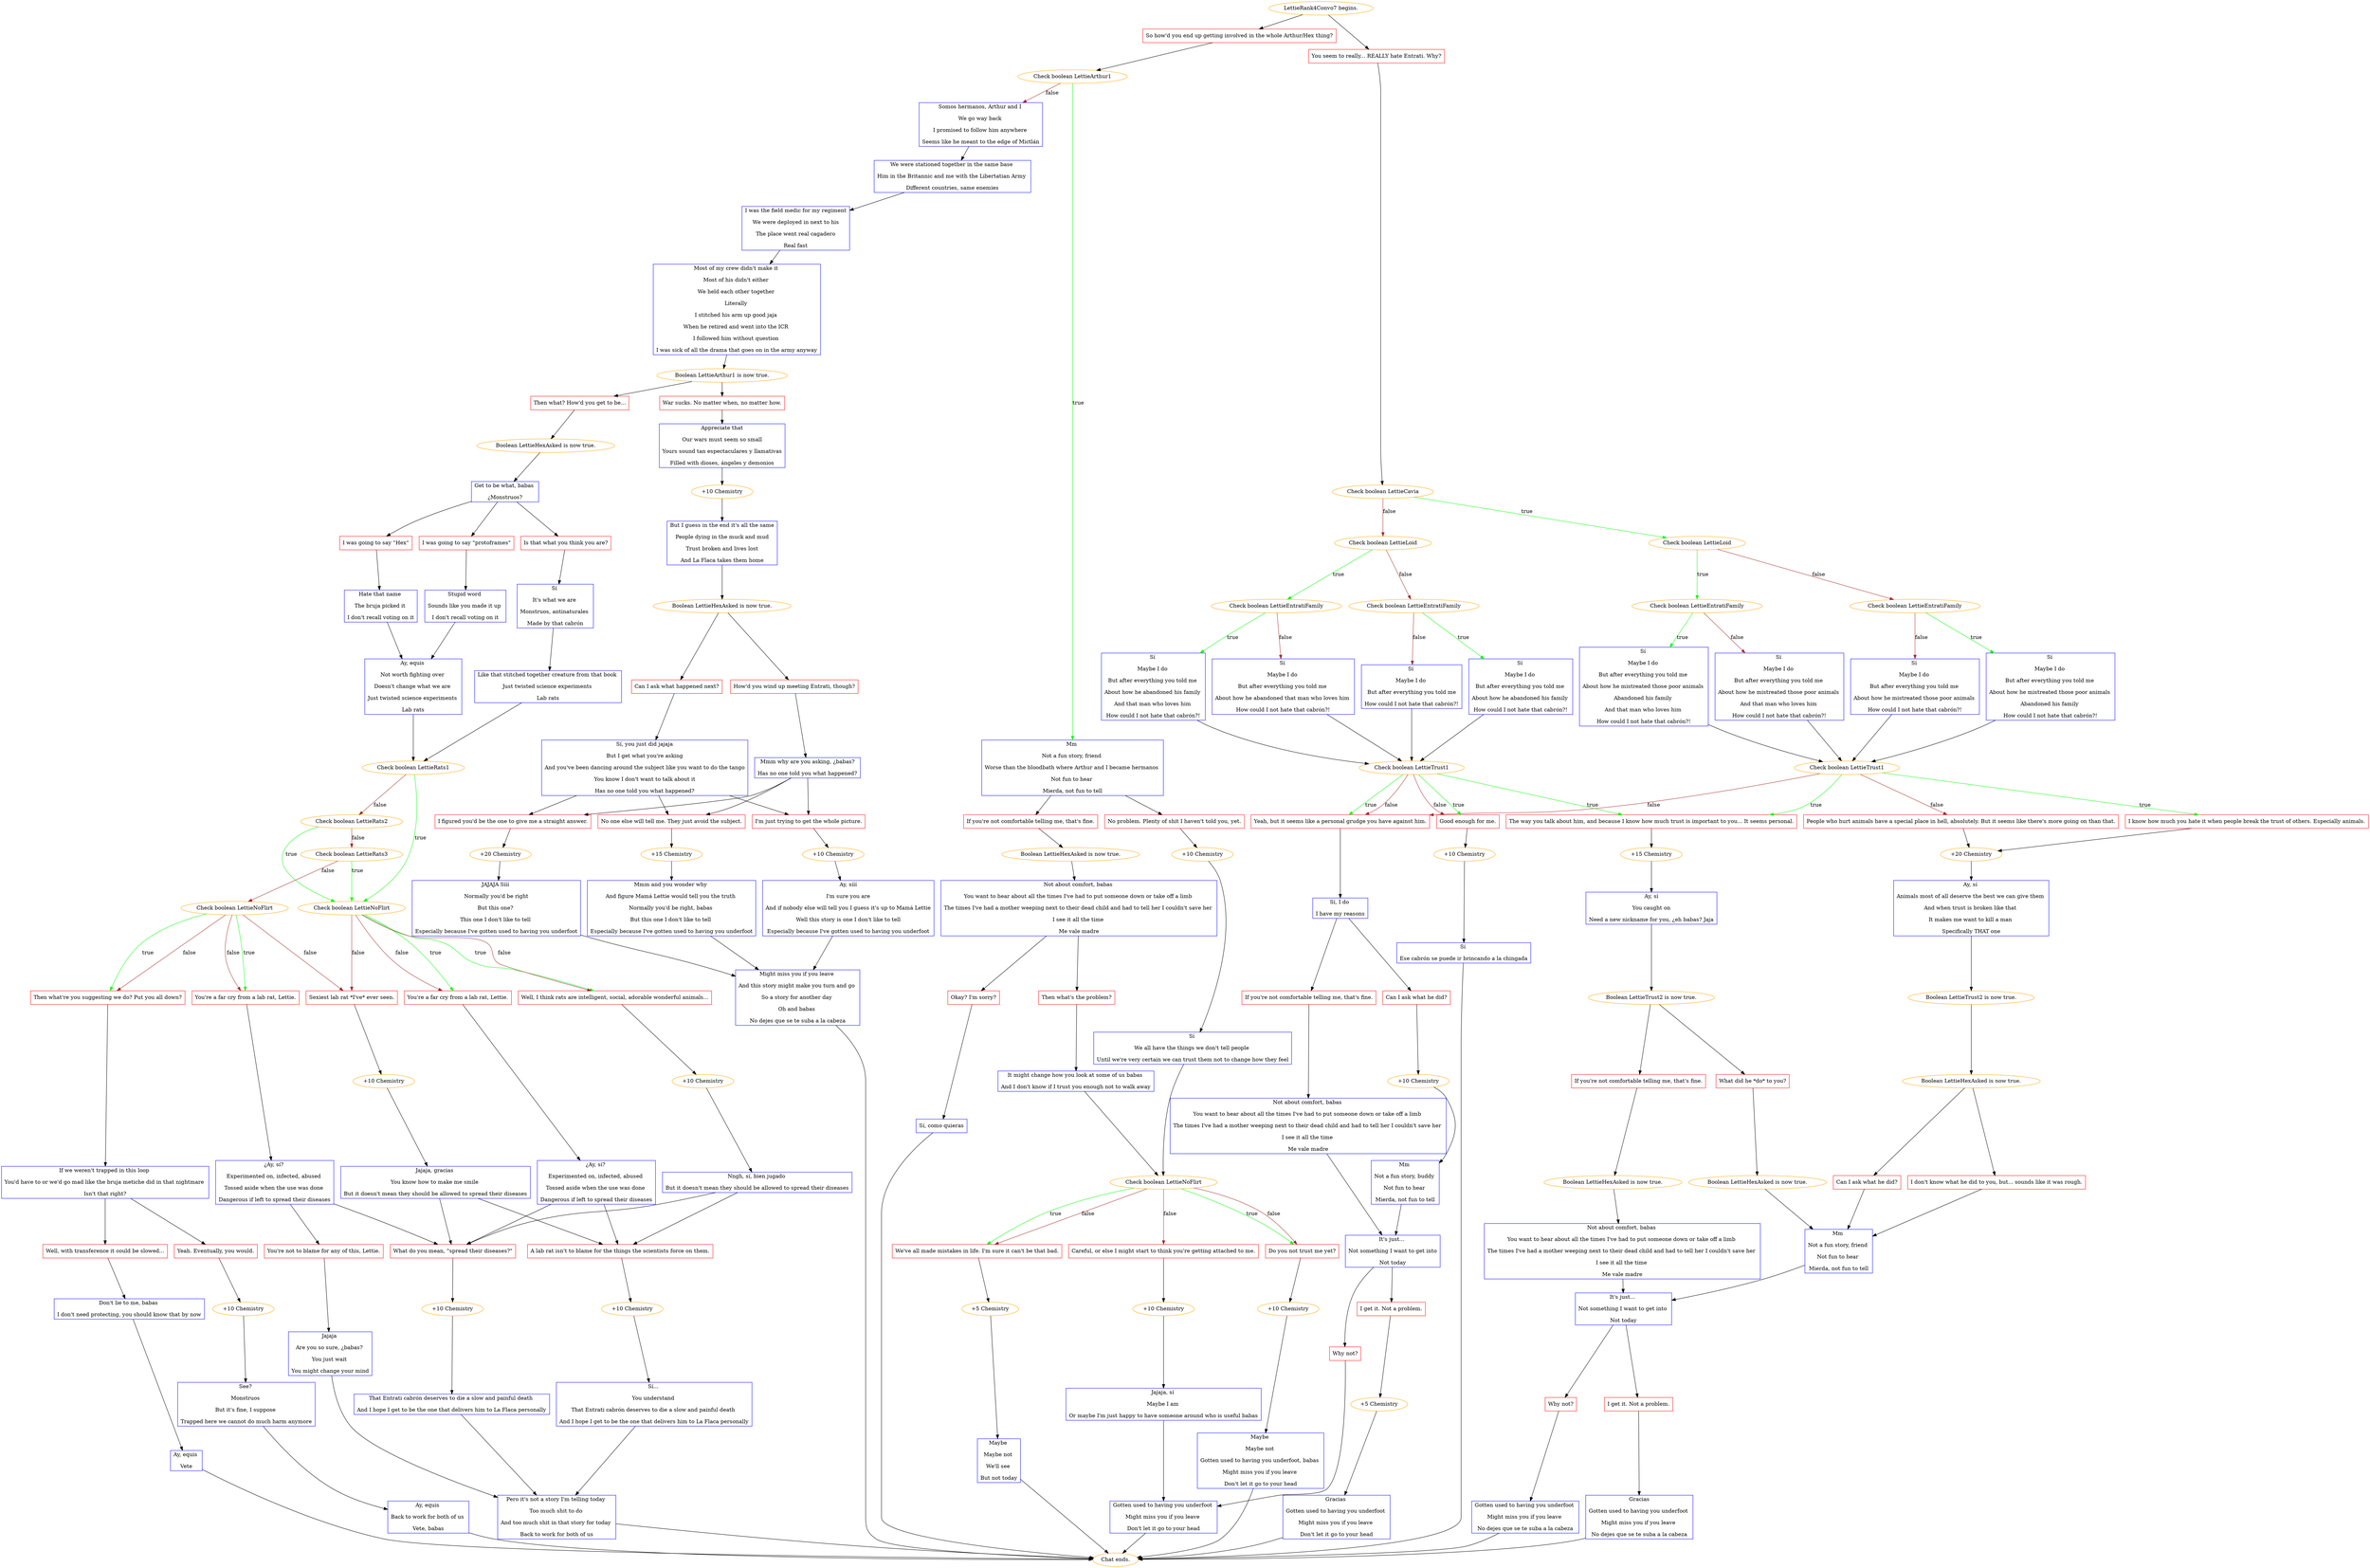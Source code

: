 digraph {
	"LettieRank4Convo7 begins." [color=orange];
		"LettieRank4Convo7 begins." -> j3544524997;
		"LettieRank4Convo7 begins." -> j2279222356;
	j3544524997 [label="So how'd you end up getting involved in the whole Arthur/Hex thing?",shape=box,color=red];
		j3544524997 -> j4198542070;
	j2279222356 [label="You seem to really... REALLY hate Entrati. Why?",shape=box,color=red];
		j2279222356 -> j2175398176;
	j4198542070 [label="Check boolean LettieArthur1",color=orange];
		j4198542070 -> j1003913311 [label=true,color=green];
		j4198542070 -> j3406795131 [label=false,color=brown];
	j2175398176 [label="Check boolean LettieCavia",color=orange];
		j2175398176 -> j1722245119 [label=true,color=green];
		j2175398176 -> j1462679647 [label=false,color=brown];
	j1003913311 [label="Mm 
Not a fun story, friend 
Worse than the bloodbath where Arthur and I became hermanos 
Not fun to hear 
Mierda, not fun to tell",shape=box,color=blue];
		j1003913311 -> j2218279090;
		j1003913311 -> j226367324;
	j3406795131 [label="Somos hermanos, Arthur and I 
We go way back 
I promised to follow him anywhere 
Seems like he meant to the edge of Mictlán",shape=box,color=blue];
		j3406795131 -> j1222424222;
	j1722245119 [label="Check boolean LettieLoid",color=orange];
		j1722245119 -> j3683673357 [label=true,color=green];
		j1722245119 -> j2031439129 [label=false,color=brown];
	j1462679647 [label="Check boolean LettieLoid",color=orange];
		j1462679647 -> j2648971353 [label=true,color=green];
		j1462679647 -> j427738219 [label=false,color=brown];
	j2218279090 [label="If you're not comfortable telling me, that's fine.",shape=box,color=red];
		j2218279090 -> j4210569117;
	j226367324 [label="No problem. Plenty of shit I haven't told you, yet.",shape=box,color=red];
		j226367324 -> j3211656606;
	j1222424222 [label="We were stationed together in the same base 
Him in the Britannic and me with the Libertatian Army 
Different countries, same enemies",shape=box,color=blue];
		j1222424222 -> j47088500;
	j3683673357 [label="Check boolean LettieEntratiFamily",color=orange];
		j3683673357 -> j3724174103 [label=true,color=green];
		j3683673357 -> j61478069 [label=false,color=brown];
	j2031439129 [label="Check boolean LettieEntratiFamily",color=orange];
		j2031439129 -> j3942038629 [label=true,color=green];
		j2031439129 -> j2731622697 [label=false,color=brown];
	j2648971353 [label="Check boolean LettieEntratiFamily",color=orange];
		j2648971353 -> j124097172 [label=true,color=green];
		j2648971353 -> j1786543602 [label=false,color=brown];
	j427738219 [label="Check boolean LettieEntratiFamily",color=orange];
		j427738219 -> j2756980496 [label=true,color=green];
		j427738219 -> j3732579463 [label=false,color=brown];
	j4210569117 [label="Boolean LettieHexAsked is now true.",color=orange];
		j4210569117 -> j4137339440;
	j3211656606 [label="+10 Chemistry",color=orange];
		j3211656606 -> j1234280406;
	j47088500 [label="I was the field medic for my regiment
We were deployed in next to his
The place went real cagadero
Real fast",shape=box,color=blue];
		j47088500 -> j1399801435;
	j3724174103 [label="Sí 
Maybe I do 
But after everything you told me 
About how he mistreated those poor animals 
Abandoned his family 
And that man who loves him 
How could I not hate that cabrón?!",shape=box,color=blue];
		j3724174103 -> j2607963402;
	j61478069 [label="Sí 
Maybe I do 
But after everything you told me 
About how he mistreated those poor animals 
And that man who loves him 
How could I not hate that cabrón?!",shape=box,color=blue];
		j61478069 -> j2607963402;
	j3942038629 [label="Sí 
Maybe I do 
But after everything you told me 
About how he mistreated those poor animals 
Abandoned his family 
How could I not hate that cabrón?!",shape=box,color=blue];
		j3942038629 -> j2607963402;
	j2731622697 [label="Sí 
Maybe I do 
But after everything you told me 
About how he mistreated those poor animals 
How could I not hate that cabrón?!",shape=box,color=blue];
		j2731622697 -> j2607963402;
	j124097172 [label="Sí 
Maybe I do 
But after everything you told me 
About how he abandoned his family 
And that man who loves him 
How could I not hate that cabrón?!",shape=box,color=blue];
		j124097172 -> j2639192224;
	j1786543602 [label="Sí 
Maybe I do 
But after everything you told me 
About how he abandoned that man who loves him 
How could I not hate that cabrón?!",shape=box,color=blue];
		j1786543602 -> j2639192224;
	j2756980496 [label="Sí 
Maybe I do 
But after everything you told me 
About how he abandoned his family 
How could I not hate that cabrón?!",shape=box,color=blue];
		j2756980496 -> j2639192224;
	j3732579463 [label="Sí 
Maybe I do 
But after everything you told me
How could I not hate that cabrón?!",shape=box,color=blue];
		j3732579463 -> j2639192224;
	j4137339440 [label="Not about comfort, babas 
You want to hear about all the times I've had to put someone down or take off a limb 
The times I've had a mother weeping next to their dead child and had to tell her I couldn't save her 
I see it all the time 
Me vale madre",shape=box,color=blue];
		j4137339440 -> j2789540444;
		j4137339440 -> j1392113892;
	j1234280406 [label="Sí 
We all have the things we don't tell people 
Until we're very certain we can trust them not to change how they feel",shape=box,color=blue];
		j1234280406 -> j3334597494;
	j1399801435 [label="Most of my crew didn't make it 
Most of his didn't either 
We held each other together 
Literally 
I stitched his arm up good jaja 
When he retired and went into the ICR 
I followed him without question 
I was sick of all the drama that goes on in the army anyway",shape=box,color=blue];
		j1399801435 -> j3199073178;
	j2607963402 [label="Check boolean LettieTrust1",color=orange];
		j2607963402 -> j184041099 [label=true,color=green];
		j2607963402 -> j1296672872 [label=true,color=green];
		j2607963402 -> j3899471602 [label=false,color=brown];
		j2607963402 -> j786644453 [label=false,color=brown];
	j2639192224 [label="Check boolean LettieTrust1",color=orange];
		j2639192224 -> j184041099 [label=true,color=green];
		j2639192224 -> j786644453 [label=true,color=green];
		j2639192224 -> j2382576337 [label=true,color=green];
		j2639192224 -> j786644453 [label=false,color=brown];
		j2639192224 -> j2382576337 [label=false,color=brown];
	j2789540444 [label="Then what's the problem?",shape=box,color=red];
		j2789540444 -> j405702629;
	j1392113892 [label="Okay? I'm sorry?",shape=box,color=red];
		j1392113892 -> j2884352241;
	j3334597494 [label="Check boolean LettieNoFlirt",color=orange];
		j3334597494 -> j3854745701 [label=true,color=green];
		j3334597494 -> j3877880652 [label=true,color=green];
		j3334597494 -> j3854745701 [label=false,color=brown];
		j3334597494 -> j3877880652 [label=false,color=brown];
		j3334597494 -> j991658793 [label=false,color=brown];
	j3199073178 [label="Boolean LettieArthur1 is now true.",color=orange];
		j3199073178 -> j1499819035;
		j3199073178 -> j280334821;
	j184041099 [label="The way you talk about him, and because I know how much trust is important to you... It seems personal.",shape=box,color=red];
		j184041099 -> j95788537;
	j1296672872 [label="I know how much you hate it when people break the trust of others. Especially animals.",shape=box,color=red];
		j1296672872 -> j2123016328;
	j3899471602 [label="People who hurt animals have a special place in hell, absolutely. But it seems like there's more going on than that.",shape=box,color=red];
		j3899471602 -> j2123016328;
	j786644453 [label="Yeah, but it seems like a personal grudge you have against him.",shape=box,color=red];
		j786644453 -> j1957569195;
	j2382576337 [label="Good enough for me.",shape=box,color=red];
		j2382576337 -> j3934167029;
	j405702629 [label="It might change how you look at some of us babas 
And I don't know if I trust you enough not to walk away",shape=box,color=blue];
		j405702629 -> j3334597494;
	j2884352241 [label="Sí, como quieras",shape=box,color=blue];
		j2884352241 -> "Chat ends.";
	j3854745701 [label="Do you not trust me yet?",shape=box,color=red];
		j3854745701 -> j3989578047;
	j3877880652 [label="We've all made mistakes in life. I'm sure it can't be that bad.",shape=box,color=red];
		j3877880652 -> j4226880971;
	j991658793 [label="Careful, or else I might start to think you're getting attached to me.",shape=box,color=red];
		j991658793 -> j1361858393;
	j1499819035 [label="Then what? How'd you get to be...",shape=box,color=red];
		j1499819035 -> j810874360;
	j280334821 [label="War sucks. No matter when, no matter how.",shape=box,color=red];
		j280334821 -> j4145214825;
	j95788537 [label="+15 Chemistry",color=orange];
		j95788537 -> j2044841799;
	j2123016328 [label="+20 Chemistry",color=orange];
		j2123016328 -> j3119507267;
	j1957569195 [label="Sí, I do 
I have my reasons",shape=box,color=blue];
		j1957569195 -> j4133119550;
		j1957569195 -> j3679428508;
	j3934167029 [label="+10 Chemistry",color=orange];
		j3934167029 -> j2545343613;
	"Chat ends." [color=orange];
	j3989578047 [label="+10 Chemistry",color=orange];
		j3989578047 -> j205957130;
	j4226880971 [label="+5 Chemistry",color=orange];
		j4226880971 -> j3096312898;
	j1361858393 [label="+10 Chemistry",color=orange];
		j1361858393 -> j3144973937;
	j810874360 [label="Boolean LettieHexAsked is now true.",color=orange];
		j810874360 -> j3854301837;
	j4145214825 [label="Appreciate that
Our wars must seem so small
Yours sound tan espectaculares y llamativas
Filled with dioses, ángeles y demonios",shape=box,color=blue];
		j4145214825 -> j2752495184;
	j2044841799 [label="Ay, sí
You caught on
Need a new nickname for you, ¿eh babas? Jaja",shape=box,color=blue];
		j2044841799 -> j361145228;
	j3119507267 [label="Ay, sí 
Animals most of all deserve the best we can give them 
And when trust is broken like that 
It makes me want to kill a man 
Specifically THAT one",shape=box,color=blue];
		j3119507267 -> j3851817314;
	j4133119550 [label="Can I ask what he did?",shape=box,color=red];
		j4133119550 -> j506041623;
	j3679428508 [label="If you're not comfortable telling me, that's fine.",shape=box,color=red];
		j3679428508 -> j3874982622;
	j2545343613 [label="Sí 
Ese cabrón se puede ir brincando a la chingada",shape=box,color=blue];
		j2545343613 -> "Chat ends.";
	j205957130 [label="Maybe 
Maybe not 
Gotten used to having you underfoot, babas 
Might miss you if you leave 
Don't let it go to your head",shape=box,color=blue];
		j205957130 -> "Chat ends.";
	j3096312898 [label="Maybe 
Maybe not 
We'll see 
But not today",shape=box,color=blue];
		j3096312898 -> "Chat ends.";
	j3144973937 [label="Jajaja, sí 
Maybe I am 
Or maybe I'm just happy to have someone around who is useful babas",shape=box,color=blue];
		j3144973937 -> j1479769695;
	j3854301837 [label="Get to be what, babas 
¿Monstruos?",shape=box,color=blue];
		j3854301837 -> j2534967988;
		j3854301837 -> j1086033112;
		j3854301837 -> j246603334;
	j2752495184 [label="+10 Chemistry",color=orange];
		j2752495184 -> j578685666;
	j361145228 [label="Boolean LettieTrust2 is now true.",color=orange];
		j361145228 -> j353305298;
		j361145228 -> j1158166161;
	j3851817314 [label="Boolean LettieTrust2 is now true.",color=orange];
		j3851817314 -> j2496314247;
	j506041623 [label="+10 Chemistry",color=orange];
		j506041623 -> j797376394;
	j3874982622 [label="Not about comfort, babas 
You want to hear about all the times I've had to put someone down or take off a limb 
The times I've had a mother weeping next to their dead child and had to tell her I couldn't save her 
I see it all the time 
Me vale madre",shape=box,color=blue];
		j3874982622 -> j2244764382;
	j1479769695 [label="Gotten used to having you underfoot 
Might miss you if you leave 
Don't let it go to your head",shape=box,color=blue];
		j1479769695 -> "Chat ends.";
	j2534967988 [label="I was going to say \"Hex\"",shape=box,color=red];
		j2534967988 -> j80216590;
	j1086033112 [label="I was going to say \"protoframes\"",shape=box,color=red];
		j1086033112 -> j3789406573;
	j246603334 [label="Is that what you think you are?",shape=box,color=red];
		j246603334 -> j143962683;
	j578685666 [label="But I guess in the end it's all the same
People dying in the muck and mud
Trust broken and lives lost
And La Flaca takes them home",shape=box,color=blue];
		j578685666 -> j537791958;
	j353305298 [label="If you're not comfortable telling me, that's fine.",shape=box,color=red];
		j353305298 -> j1546779174;
	j1158166161 [label="What did he *do* to you?",shape=box,color=red];
		j1158166161 -> j1725123203;
	j2496314247 [label="Boolean LettieHexAsked is now true.",color=orange];
		j2496314247 -> j1114282050;
		j2496314247 -> j2402215704;
	j797376394 [label="Mm 
Not a fun story, buddy 
Not fun to hear 
Mierda, not fun to tell",shape=box,color=blue];
		j797376394 -> j2244764382;
	j2244764382 [label="It's just... 
Not something I want to get into
Not today",shape=box,color=blue];
		j2244764382 -> j4025421707;
		j2244764382 -> j343162421;
	j80216590 [label="Hate that name 
The bruja picked it 
I don't recall voting on it",shape=box,color=blue];
		j80216590 -> j2910440960;
	j3789406573 [label="Stupid word 
Sounds like you made it up 
I don't recall voting on it",shape=box,color=blue];
		j3789406573 -> j2910440960;
	j143962683 [label="Sí 
It's what we are 
Monstruos, antinaturales 
Made by that cabrón",shape=box,color=blue];
		j143962683 -> j3998011074;
	j537791958 [label="Boolean LettieHexAsked is now true.",color=orange];
		j537791958 -> j3304628822;
		j537791958 -> j2787350684;
	j1546779174 [label="Boolean LettieHexAsked is now true.",color=orange];
		j1546779174 -> j2030735937;
	j1725123203 [label="Boolean LettieHexAsked is now true.",color=orange];
		j1725123203 -> j2716935231;
	j1114282050 [label="I don't know what he did to you, but... sounds like it was rough.",shape=box,color=red];
		j1114282050 -> j2716935231;
	j2402215704 [label="Can I ask what he did?",shape=box,color=red];
		j2402215704 -> j2716935231;
	j4025421707 [label="Why not?",shape=box,color=red];
		j4025421707 -> j1479769695;
	j343162421 [label="I get it. Not a problem.",shape=box,color=red];
		j343162421 -> j63194486;
	j2910440960 [label="Ay, equis 
Not worth fighting over 
Doesn't change what we are 
Just twisted science experiments 
Lab rats",shape=box,color=blue];
		j2910440960 -> j576232559;
	j3998011074 [label="Like that stitched together creature from that book 
Just twisted science experiments 
Lab rats",shape=box,color=blue];
		j3998011074 -> j576232559;
	j3304628822 [label="How'd you wind up meeting Entrati, though?",shape=box,color=red];
		j3304628822 -> j1948602514;
	j2787350684 [label="Can I ask what happened next?",shape=box,color=red];
		j2787350684 -> j4170386790;
	j2030735937 [label="Not about comfort, babas 
You want to hear about all the times I've had to put someone down or take off a limb 
The times I've had a mother weeping next to their dead child and had to tell her I couldn't save her 
I see it all the time 
Me vale madre",shape=box,color=blue];
		j2030735937 -> j917678312;
	j2716935231 [label="Mm 
Not a fun story, friend 
Not fun to hear 
Mierda, not fun to tell",shape=box,color=blue];
		j2716935231 -> j917678312;
	j63194486 [label="+5 Chemistry",color=orange];
		j63194486 -> j860191297;
	j576232559 [label="Check boolean LettieRats1",color=orange];
		j576232559 -> j1695584173 [label=true,color=green];
		j576232559 -> j4178731299 [label=false,color=brown];
	j1948602514 [label="Mmm why are you asking, ¿babas?
Has no one told you what happened?",shape=box,color=blue];
		j1948602514 -> j1213450689;
		j1948602514 -> j1919024470;
		j1948602514 -> j2125020426;
	j4170386790 [label="Sí, you just did jajaja
But I get what you're asking
And you've been dancing around the subject like you want to do the tango
You know I don't want to talk about it
Has no one told you what happened?",shape=box,color=blue];
		j4170386790 -> j1213450689;
		j4170386790 -> j1919024470;
		j4170386790 -> j2125020426;
	j917678312 [label="It's just... 
Not something I want to get into 
Not today",shape=box,color=blue];
		j917678312 -> j2441010028;
		j917678312 -> j1282734677;
	j860191297 [label="Gracias 
Gotten used to having you underfoot 
Might miss you if you leave 
Don't let it go to your head",shape=box,color=blue];
		j860191297 -> "Chat ends.";
	j1695584173 [label="Check boolean LettieNoFlirt",color=orange];
		j1695584173 -> j827148059 [label=true,color=green];
		j1695584173 -> j1251563958 [label=true,color=green];
		j1695584173 -> j827148059 [label=false,color=brown];
		j1695584173 -> j1251563958 [label=false,color=brown];
		j1695584173 -> j3641085205 [label=false,color=brown];
	j4178731299 [label="Check boolean LettieRats2",color=orange];
		j4178731299 -> j1695584173 [label=true,color=green];
		j4178731299 -> j3581880316 [label=false,color=brown];
	j1213450689 [label="I'm just trying to get the whole picture.",shape=box,color=red];
		j1213450689 -> j2254233339;
	j1919024470 [label="No one else will tell me. They just avoid the subject.",shape=box,color=red];
		j1919024470 -> j2713063559;
	j2125020426 [label="I figured you'd be the one to give me a straight answer.",shape=box,color=red];
		j2125020426 -> j4147866442;
	j2441010028 [label="Why not?",shape=box,color=red];
		j2441010028 -> j2795009975;
	j1282734677 [label="I get it. Not a problem.",shape=box,color=red];
		j1282734677 -> j355106435;
	j827148059 [label="You're a far cry from a lab rat, Lettie.",shape=box,color=red];
		j827148059 -> j2404403174;
	j1251563958 [label="Well, I think rats are intelligent, social, adorable wonderful animals...",shape=box,color=red];
		j1251563958 -> j1387364454;
	j3641085205 [label="Sexiest lab rat *I've* ever seen.",shape=box,color=red];
		j3641085205 -> j2680856233;
	j3581880316 [label="Check boolean LettieRats3",color=orange];
		j3581880316 -> j1695584173 [label=true,color=green];
		j3581880316 -> j853067559 [label=false,color=brown];
	j2254233339 [label="+10 Chemistry",color=orange];
		j2254233339 -> j1822646015;
	j2713063559 [label="+15 Chemistry",color=orange];
		j2713063559 -> j1497954087;
	j4147866442 [label="+20 Chemistry",color=orange];
		j4147866442 -> j1635020784;
	j2795009975 [label="Gotten used to having you underfoot 
Might miss you if you leave 
No dejes que se te suba a la cabeza",shape=box,color=blue];
		j2795009975 -> "Chat ends.";
	j355106435 [label="Gracias
Gotten used to having you underfoot 
Might miss you if you leave 
No dejes que se te suba a la cabeza",shape=box,color=blue];
		j355106435 -> "Chat ends.";
	j2404403174 [label="¿Ay, sí? 
Experimented on, infected, abused 
Tossed aside when the use was done 
Dangerous if left to spread their diseases",shape=box,color=blue];
		j2404403174 -> j2542076941;
		j2404403174 -> j2706255141;
	j1387364454 [label="+10 Chemistry",color=orange];
		j1387364454 -> j2009304580;
	j2680856233 [label="+10 Chemistry",color=orange];
		j2680856233 -> j1475379594;
	j853067559 [label="Check boolean LettieNoFlirt",color=orange];
		j853067559 -> j426679622 [label=true,color=green];
		j853067559 -> j579851419 [label=true,color=green];
		j853067559 -> j3641085205 [label=false,color=brown];
		j853067559 -> j426679622 [label=false,color=brown];
		j853067559 -> j579851419 [label=false,color=brown];
	j1822646015 [label="Ay, sííí
I'm sure you are
And if nobody else will tell you I guess it's up to Mamá Lettie
Well this story is one I don't like to tell
Especially because I've gotten used to having you underfoot",shape=box,color=blue];
		j1822646015 -> j1269416356;
	j1497954087 [label="Mmm and you wonder why 
And figure Mamá Lettie would tell you the truth 
Normally you'd be right, babas 
But this one I don't like to tell 
Especially because I've gotten used to having you underfoot",shape=box,color=blue];
		j1497954087 -> j1269416356;
	j1635020784 [label="JAJAJA Sííí 
Normally you'd be right
But this one? 
This one I don't like to tell 
Especially because I've gotten used to having you underfoot",shape=box,color=blue];
		j1635020784 -> j1269416356;
	j2542076941 [label="What do you mean, \"spread their diseases?\"",shape=box,color=red];
		j2542076941 -> j1283188250;
	j2706255141 [label="A lab rat isn't to blame for the things the scientists force on them.",shape=box,color=red];
		j2706255141 -> j627344084;
	j2009304580 [label="Nngh, sí, bien jugado 
But it doesn't mean they should be allowed to spread their diseases",shape=box,color=blue];
		j2009304580 -> j2542076941;
		j2009304580 -> j2706255141;
	j1475379594 [label="Jajaja, gracias 
You know how to make me smile 
But it doesn't mean they should be allowed to spread their diseases",shape=box,color=blue];
		j1475379594 -> j2542076941;
		j1475379594 -> j2706255141;
	j426679622 [label="You're a far cry from a lab rat, Lettie.",shape=box,color=red];
		j426679622 -> j1637640812;
	j579851419 [label="Then what're you suggesting we do? Put you all down?",shape=box,color=red];
		j579851419 -> j3636564305;
	j1269416356 [label="Might miss you if you leave 
And this story might make you turn and go 
So a story for another day 
Oh and babas 
No dejes que se te suba a la cabeza",shape=box,color=blue];
		j1269416356 -> "Chat ends.";
	j1283188250 [label="+10 Chemistry",color=orange];
		j1283188250 -> j2367626460;
	j627344084 [label="+10 Chemistry",color=orange];
		j627344084 -> j3318146578;
	j1637640812 [label="¿Ay, sí? 
Experimented on, infected, abused 
Tossed aside when the use was done 
Dangerous if left to spread their diseases",shape=box,color=blue];
		j1637640812 -> j2542076941;
		j1637640812 -> j3760189832;
	j3636564305 [label="If we weren't trapped in this loop 
You'd have to or we'd go mad like the bruja metiche did in that nightmare 
Isn't that right?",shape=box,color=blue];
		j3636564305 -> j303089073;
		j3636564305 -> j2127070509;
	j2367626460 [label="That Entrati cabrón deserves to die a slow and painful death 
And I hope I get to be the one that delivers him to La Flaca personally",shape=box,color=blue];
		j2367626460 -> j1650713167;
	j3318146578 [label="Sí... 
You understand 
That Entrati cabrón deserves to die a slow and painful death 
And I hope I get to be the one that delivers him to La Flaca personally",shape=box,color=blue];
		j3318146578 -> j1650713167;
	j3760189832 [label="You're not to blame for any of this, Lettie.",shape=box,color=red];
		j3760189832 -> j4176430335;
	j303089073 [label="Yeah. Eventually, you would.",shape=box,color=red];
		j303089073 -> j4092679339;
	j2127070509 [label="Well, with transference it could be slowed...",shape=box,color=red];
		j2127070509 -> j2537051324;
	j1650713167 [label="Pero it's not a story I'm telling today 
Too much shit to do 
And too much shit in that story for today 
Back to work for both of us",shape=box,color=blue];
		j1650713167 -> "Chat ends.";
	j4176430335 [label="Jajaja 
Are you so sure, ¿babas? 
You just wait 
You might change your mind",shape=box,color=blue];
		j4176430335 -> j1650713167;
	j4092679339 [label="+10 Chemistry",color=orange];
		j4092679339 -> j2819533656;
	j2537051324 [label="Don't lie to me, babas 
I don't need protecting, you should know that by now",shape=box,color=blue];
		j2537051324 -> j3508021598;
	j2819533656 [label="See? 
Monstruos 
But it's fine, I suppose 
Trapped here we cannot do much harm anymore",shape=box,color=blue];
		j2819533656 -> j921633947;
	j3508021598 [label="Ay, equis 
Vete",shape=box,color=blue];
		j3508021598 -> "Chat ends.";
	j921633947 [label="Ay, equis 
Back to work for both of us 
Vete, babas",shape=box,color=blue];
		j921633947 -> "Chat ends.";
}